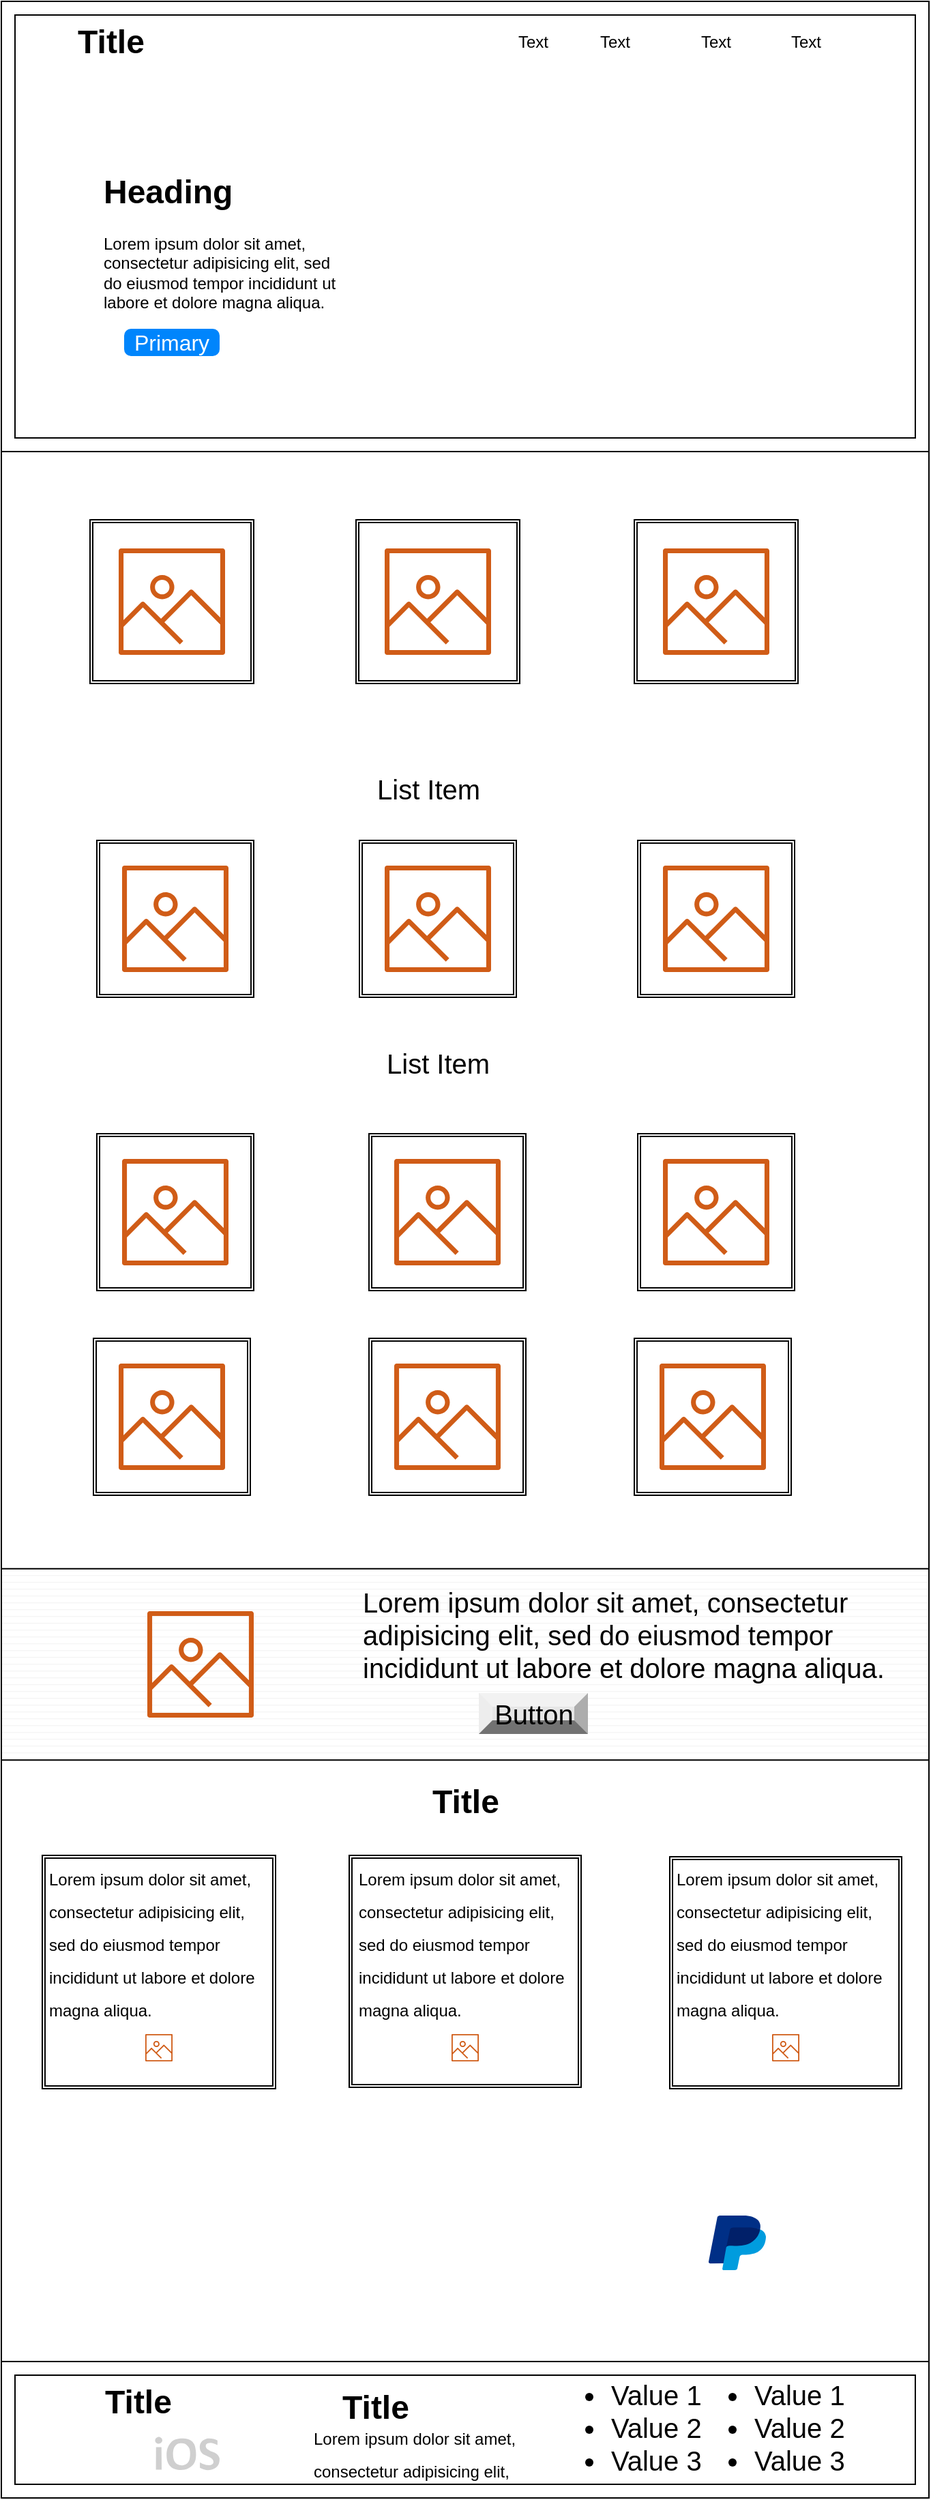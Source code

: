 <mxfile version="14.9.2" type="device"><diagram id="zPXH6E89FHanW-armGy-" name="Page-1"><mxGraphModel dx="1422" dy="780" grid="1" gridSize="10" guides="1" tooltips="1" connect="1" arrows="1" fold="1" page="1" pageScale="1" pageWidth="827" pageHeight="1169" math="0" shadow="0"><root><mxCell id="0"/><mxCell id="1" parent="0"/><mxCell id="Hv-YtT6lx3wf4nTHBlaE-1" value="" style="rounded=0;whiteSpace=wrap;html=1;" vertex="1" parent="1"><mxGeometry x="80" y="10" width="680" height="1830" as="geometry"/></mxCell><mxCell id="Hv-YtT6lx3wf4nTHBlaE-3" value="" style="verticalLabelPosition=bottom;verticalAlign=top;html=1;shape=mxgraph.basic.frame;dx=10;" vertex="1" parent="1"><mxGeometry x="80" y="10" width="680" height="330" as="geometry"/></mxCell><mxCell id="Hv-YtT6lx3wf4nTHBlaE-4" value="" style="shape=image;html=1;verticalAlign=top;verticalLabelPosition=bottom;labelBackgroundColor=#ffffff;imageAspect=0;aspect=fixed;image=https://cdn3.iconfinder.com/data/icons/linecons-free-vector-icons-pack/32/diamond-128.png;rotation=-15;" vertex="1" parent="1"><mxGeometry x="520" y="115.86" width="168" height="168" as="geometry"/></mxCell><mxCell id="Hv-YtT6lx3wf4nTHBlaE-6" value="Title" style="text;strokeColor=none;fillColor=none;html=1;fontSize=24;fontStyle=1;verticalAlign=middle;align=center;" vertex="1" parent="1"><mxGeometry x="110" y="20" width="100" height="40" as="geometry"/></mxCell><mxCell id="Hv-YtT6lx3wf4nTHBlaE-7" value="Text" style="text;html=1;strokeColor=none;fillColor=none;align=center;verticalAlign=middle;whiteSpace=wrap;rounded=0;" vertex="1" parent="1"><mxGeometry x="450" y="30" width="40" height="20" as="geometry"/></mxCell><mxCell id="Hv-YtT6lx3wf4nTHBlaE-8" value="Text" style="text;html=1;strokeColor=none;fillColor=none;align=center;verticalAlign=middle;whiteSpace=wrap;rounded=0;" vertex="1" parent="1"><mxGeometry x="510" y="30" width="40" height="20" as="geometry"/></mxCell><mxCell id="Hv-YtT6lx3wf4nTHBlaE-9" value="Text" style="text;html=1;strokeColor=none;fillColor=none;align=center;verticalAlign=middle;whiteSpace=wrap;rounded=0;" vertex="1" parent="1"><mxGeometry x="584" y="30" width="40" height="20" as="geometry"/></mxCell><mxCell id="Hv-YtT6lx3wf4nTHBlaE-10" value="Text" style="text;html=1;strokeColor=none;fillColor=none;align=center;verticalAlign=middle;whiteSpace=wrap;rounded=0;" vertex="1" parent="1"><mxGeometry x="650" y="30" width="40" height="20" as="geometry"/></mxCell><mxCell id="Hv-YtT6lx3wf4nTHBlaE-13" value="&lt;h1&gt;Heading&lt;/h1&gt;&lt;p&gt;Lorem ipsum dolor sit amet, consectetur adipisicing elit, sed do eiusmod tempor incididunt ut labore et dolore magna aliqua.&lt;/p&gt;" style="text;html=1;strokeColor=none;fillColor=none;spacing=5;spacingTop=-20;whiteSpace=wrap;overflow=hidden;rounded=0;" vertex="1" parent="1"><mxGeometry x="150" y="130" width="190" height="120" as="geometry"/></mxCell><mxCell id="Hv-YtT6lx3wf4nTHBlaE-14" value="" style="shape=image;html=1;verticalAlign=top;verticalLabelPosition=bottom;labelBackgroundColor=#ffffff;imageAspect=0;aspect=fixed;image=https://cdn1.iconfinder.com/data/icons/line-free/24/Shopping_bag-128.png" vertex="1" parent="1"><mxGeometry x="710" y="30" width="20" height="20" as="geometry"/></mxCell><mxCell id="Hv-YtT6lx3wf4nTHBlaE-15" value="Primary" style="html=1;shadow=0;dashed=0;shape=mxgraph.bootstrap.rrect;rSize=5;strokeColor=none;strokeWidth=1;fillColor=#0085FC;fontColor=#FFFFFF;whiteSpace=wrap;align=center;verticalAlign=middle;spacingLeft=0;fontStyle=0;fontSize=16;spacing=5;" vertex="1" parent="1"><mxGeometry x="170" y="250" width="70" height="20" as="geometry"/></mxCell><mxCell id="Hv-YtT6lx3wf4nTHBlaE-17" value="" style="shape=ext;double=1;rounded=0;whiteSpace=wrap;html=1;" vertex="1" parent="1"><mxGeometry x="145" y="390" width="120" height="120" as="geometry"/></mxCell><mxCell id="Hv-YtT6lx3wf4nTHBlaE-18" value="" style="shape=ext;double=1;rounded=0;whiteSpace=wrap;html=1;" vertex="1" parent="1"><mxGeometry x="340" y="390" width="120" height="120" as="geometry"/></mxCell><mxCell id="Hv-YtT6lx3wf4nTHBlaE-19" value="" style="shape=ext;double=1;rounded=0;whiteSpace=wrap;html=1;" vertex="1" parent="1"><mxGeometry x="544" y="390" width="120" height="120" as="geometry"/></mxCell><mxCell id="Hv-YtT6lx3wf4nTHBlaE-20" value="" style="outlineConnect=0;fontColor=#232F3E;gradientColor=none;fillColor=#D05C17;strokeColor=none;dashed=0;verticalLabelPosition=bottom;verticalAlign=top;align=center;html=1;fontSize=12;fontStyle=0;aspect=fixed;pointerEvents=1;shape=mxgraph.aws4.container_registry_image;" vertex="1" parent="1"><mxGeometry x="166" y="411" width="78" height="78" as="geometry"/></mxCell><mxCell id="Hv-YtT6lx3wf4nTHBlaE-21" value="" style="outlineConnect=0;fontColor=#232F3E;gradientColor=none;fillColor=#D05C17;strokeColor=none;dashed=0;verticalLabelPosition=bottom;verticalAlign=top;align=center;html=1;fontSize=12;fontStyle=0;aspect=fixed;pointerEvents=1;shape=mxgraph.aws4.container_registry_image;" vertex="1" parent="1"><mxGeometry x="361" y="411" width="78" height="78" as="geometry"/></mxCell><mxCell id="Hv-YtT6lx3wf4nTHBlaE-22" value="" style="outlineConnect=0;fontColor=#232F3E;gradientColor=none;fillColor=#D05C17;strokeColor=none;dashed=0;verticalLabelPosition=bottom;verticalAlign=top;align=center;html=1;fontSize=12;fontStyle=0;aspect=fixed;pointerEvents=1;shape=mxgraph.aws4.container_registry_image;" vertex="1" parent="1"><mxGeometry x="565" y="411" width="78" height="78" as="geometry"/></mxCell><mxCell id="Hv-YtT6lx3wf4nTHBlaE-24" value="List Item" style="text;strokeColor=none;fillColor=none;align=left;verticalAlign=top;spacingLeft=4;spacingRight=4;overflow=hidden;rotatable=0;points=[[0,0.5],[1,0.5]];portConstraint=eastwest;fontSize=20;" vertex="1" parent="1"><mxGeometry x="349.5" y="569" width="101" height="31" as="geometry"/></mxCell><mxCell id="Hv-YtT6lx3wf4nTHBlaE-25" value="" style="shape=ext;double=1;whiteSpace=wrap;html=1;aspect=fixed;fontSize=20;" vertex="1" parent="1"><mxGeometry x="150" y="625" width="115" height="115" as="geometry"/></mxCell><mxCell id="Hv-YtT6lx3wf4nTHBlaE-27" value="" style="shape=ext;double=1;whiteSpace=wrap;html=1;aspect=fixed;fontSize=20;" vertex="1" parent="1"><mxGeometry x="342.5" y="625" width="115" height="115" as="geometry"/></mxCell><mxCell id="Hv-YtT6lx3wf4nTHBlaE-28" value="" style="shape=ext;double=1;whiteSpace=wrap;html=1;aspect=fixed;fontSize=20;" vertex="1" parent="1"><mxGeometry x="546.5" y="625" width="115" height="115" as="geometry"/></mxCell><mxCell id="Hv-YtT6lx3wf4nTHBlaE-29" value="" style="shape=ext;double=1;whiteSpace=wrap;html=1;aspect=fixed;fontSize=20;" vertex="1" parent="1"><mxGeometry x="150" y="840" width="115" height="115" as="geometry"/></mxCell><mxCell id="Hv-YtT6lx3wf4nTHBlaE-30" value="" style="shape=ext;double=1;whiteSpace=wrap;html=1;aspect=fixed;fontSize=20;" vertex="1" parent="1"><mxGeometry x="349.5" y="840" width="115" height="115" as="geometry"/></mxCell><mxCell id="Hv-YtT6lx3wf4nTHBlaE-31" value="" style="shape=ext;double=1;whiteSpace=wrap;html=1;aspect=fixed;fontSize=20;" vertex="1" parent="1"><mxGeometry x="546.5" y="840" width="115" height="115" as="geometry"/></mxCell><mxCell id="Hv-YtT6lx3wf4nTHBlaE-32" value="" style="outlineConnect=0;fontColor=#232F3E;gradientColor=none;fillColor=#D05C17;strokeColor=none;dashed=0;verticalLabelPosition=bottom;verticalAlign=top;align=center;html=1;fontSize=12;fontStyle=0;aspect=fixed;pointerEvents=1;shape=mxgraph.aws4.container_registry_image;" vertex="1" parent="1"><mxGeometry x="168.5" y="643.5" width="78" height="78" as="geometry"/></mxCell><mxCell id="Hv-YtT6lx3wf4nTHBlaE-33" value="" style="outlineConnect=0;fontColor=#232F3E;gradientColor=none;fillColor=#D05C17;strokeColor=none;dashed=0;verticalLabelPosition=bottom;verticalAlign=top;align=center;html=1;fontSize=12;fontStyle=0;aspect=fixed;pointerEvents=1;shape=mxgraph.aws4.container_registry_image;" vertex="1" parent="1"><mxGeometry x="361" y="643.5" width="78" height="78" as="geometry"/></mxCell><mxCell id="Hv-YtT6lx3wf4nTHBlaE-34" value="" style="outlineConnect=0;fontColor=#232F3E;gradientColor=none;fillColor=#D05C17;strokeColor=none;dashed=0;verticalLabelPosition=bottom;verticalAlign=top;align=center;html=1;fontSize=12;fontStyle=0;aspect=fixed;pointerEvents=1;shape=mxgraph.aws4.container_registry_image;" vertex="1" parent="1"><mxGeometry x="565" y="643.5" width="78" height="78" as="geometry"/></mxCell><mxCell id="Hv-YtT6lx3wf4nTHBlaE-35" value="" style="outlineConnect=0;fontColor=#232F3E;gradientColor=none;fillColor=#D05C17;strokeColor=none;dashed=0;verticalLabelPosition=bottom;verticalAlign=top;align=center;html=1;fontSize=12;fontStyle=0;aspect=fixed;pointerEvents=1;shape=mxgraph.aws4.container_registry_image;" vertex="1" parent="1"><mxGeometry x="168.5" y="858.5" width="78" height="78" as="geometry"/></mxCell><mxCell id="Hv-YtT6lx3wf4nTHBlaE-36" value="" style="outlineConnect=0;fontColor=#232F3E;gradientColor=none;fillColor=#D05C17;strokeColor=none;dashed=0;verticalLabelPosition=bottom;verticalAlign=top;align=center;html=1;fontSize=12;fontStyle=0;aspect=fixed;pointerEvents=1;shape=mxgraph.aws4.container_registry_image;" vertex="1" parent="1"><mxGeometry x="368" y="858.5" width="78" height="78" as="geometry"/></mxCell><mxCell id="Hv-YtT6lx3wf4nTHBlaE-37" value="" style="outlineConnect=0;fontColor=#232F3E;gradientColor=none;fillColor=#D05C17;strokeColor=none;dashed=0;verticalLabelPosition=bottom;verticalAlign=top;align=center;html=1;fontSize=12;fontStyle=0;aspect=fixed;pointerEvents=1;shape=mxgraph.aws4.container_registry_image;" vertex="1" parent="1"><mxGeometry x="565" y="858.5" width="78" height="78" as="geometry"/></mxCell><mxCell id="Hv-YtT6lx3wf4nTHBlaE-39" value="List Item" style="text;strokeColor=none;fillColor=none;align=left;verticalAlign=top;spacingLeft=4;spacingRight=4;overflow=hidden;rotatable=0;points=[[0,0.5],[1,0.5]];portConstraint=eastwest;fontSize=20;" vertex="1" parent="1"><mxGeometry x="356.5" y="770" width="101" height="31" as="geometry"/></mxCell><mxCell id="Hv-YtT6lx3wf4nTHBlaE-40" value="" style="shape=ext;double=1;whiteSpace=wrap;html=1;aspect=fixed;fontSize=20;" vertex="1" parent="1"><mxGeometry x="147.5" y="990" width="115" height="115" as="geometry"/></mxCell><mxCell id="Hv-YtT6lx3wf4nTHBlaE-41" value="" style="shape=ext;double=1;whiteSpace=wrap;html=1;aspect=fixed;fontSize=20;" vertex="1" parent="1"><mxGeometry x="349.5" y="990" width="115" height="115" as="geometry"/></mxCell><mxCell id="Hv-YtT6lx3wf4nTHBlaE-42" value="" style="shape=ext;double=1;whiteSpace=wrap;html=1;aspect=fixed;fontSize=20;" vertex="1" parent="1"><mxGeometry x="544" y="990" width="115" height="115" as="geometry"/></mxCell><mxCell id="Hv-YtT6lx3wf4nTHBlaE-43" value="" style="outlineConnect=0;fontColor=#232F3E;gradientColor=none;fillColor=#D05C17;strokeColor=none;dashed=0;verticalLabelPosition=bottom;verticalAlign=top;align=center;html=1;fontSize=12;fontStyle=0;aspect=fixed;pointerEvents=1;shape=mxgraph.aws4.container_registry_image;" vertex="1" parent="1"><mxGeometry x="166" y="1008.5" width="78" height="78" as="geometry"/></mxCell><mxCell id="Hv-YtT6lx3wf4nTHBlaE-44" value="" style="outlineConnect=0;fontColor=#232F3E;gradientColor=none;fillColor=#D05C17;strokeColor=none;dashed=0;verticalLabelPosition=bottom;verticalAlign=top;align=center;html=1;fontSize=12;fontStyle=0;aspect=fixed;pointerEvents=1;shape=mxgraph.aws4.container_registry_image;" vertex="1" parent="1"><mxGeometry x="368" y="1008.5" width="78" height="78" as="geometry"/></mxCell><mxCell id="Hv-YtT6lx3wf4nTHBlaE-45" value="" style="outlineConnect=0;fontColor=#232F3E;gradientColor=none;fillColor=#D05C17;strokeColor=none;dashed=0;verticalLabelPosition=bottom;verticalAlign=top;align=center;html=1;fontSize=12;fontStyle=0;aspect=fixed;pointerEvents=1;shape=mxgraph.aws4.container_registry_image;" vertex="1" parent="1"><mxGeometry x="562.5" y="1008.5" width="78" height="78" as="geometry"/></mxCell><mxCell id="Hv-YtT6lx3wf4nTHBlaE-46" value="" style="verticalLabelPosition=bottom;verticalAlign=top;html=1;shape=mxgraph.basic.patternFillRect;fillStyle=hor;step=5;fillStrokeWidth=0.2;fillStrokeColor=#dddddd;fontSize=20;rotation=0;" vertex="1" parent="1"><mxGeometry x="80" y="1158.87" width="680" height="140.25" as="geometry"/></mxCell><mxCell id="Hv-YtT6lx3wf4nTHBlaE-47" value="" style="outlineConnect=0;fontColor=#232F3E;gradientColor=none;fillColor=#D05C17;strokeColor=none;dashed=0;verticalLabelPosition=bottom;verticalAlign=top;align=center;html=1;fontSize=12;fontStyle=0;aspect=fixed;pointerEvents=1;shape=mxgraph.aws4.container_registry_image;" vertex="1" parent="1"><mxGeometry x="187" y="1190" width="78" height="78" as="geometry"/></mxCell><mxCell id="Hv-YtT6lx3wf4nTHBlaE-48" value="&lt;h1&gt;&lt;br&gt;&lt;/h1&gt;&lt;p&gt;&lt;font style=&quot;font-size: 20px&quot;&gt;Lorem ipsum dolor sit amet, consectetur adipisicing elit, sed do eiusmod tempor incididunt ut labore et dolore magna aliqua.&lt;/font&gt;&lt;/p&gt;" style="text;html=1;strokeColor=none;fillColor=none;spacing=5;spacingTop=-20;whiteSpace=wrap;overflow=hidden;rounded=0;fontSize=20;" vertex="1" parent="1"><mxGeometry x="340" y="1080" width="420" height="220" as="geometry"/></mxCell><mxCell id="Hv-YtT6lx3wf4nTHBlaE-49" value="Button" style="labelPosition=center;verticalLabelPosition=middle;align=center;html=1;shape=mxgraph.basic.shaded_button;dx=10;fillColor=#E6E6E6;strokeColor=none;fontSize=20;" vertex="1" parent="1"><mxGeometry x="430" y="1250" width="80" height="30" as="geometry"/></mxCell><mxCell id="Hv-YtT6lx3wf4nTHBlaE-51" value="Title" style="text;strokeColor=none;fillColor=none;html=1;fontSize=24;fontStyle=1;verticalAlign=middle;align=center;" vertex="1" parent="1"><mxGeometry x="370" y="1310" width="100" height="40" as="geometry"/></mxCell><mxCell id="Hv-YtT6lx3wf4nTHBlaE-52" value="" style="shape=ext;double=1;whiteSpace=wrap;html=1;aspect=fixed;fontSize=20;" vertex="1" parent="1"><mxGeometry x="110" y="1369" width="171" height="171" as="geometry"/></mxCell><mxCell id="Hv-YtT6lx3wf4nTHBlaE-53" value="" style="shape=ext;double=1;whiteSpace=wrap;html=1;aspect=fixed;fontSize=20;" vertex="1" parent="1"><mxGeometry x="335" y="1369" width="170" height="170" as="geometry"/></mxCell><mxCell id="Hv-YtT6lx3wf4nTHBlaE-54" value="" style="shape=ext;double=1;whiteSpace=wrap;html=1;aspect=fixed;fontSize=20;" vertex="1" parent="1"><mxGeometry x="570" y="1370" width="170" height="170" as="geometry"/></mxCell><mxCell id="Hv-YtT6lx3wf4nTHBlaE-56" value="" style="outlineConnect=0;fontColor=#232F3E;gradientColor=none;fillColor=#D05C17;strokeColor=none;dashed=0;verticalLabelPosition=bottom;verticalAlign=top;align=center;html=1;fontSize=12;fontStyle=0;aspect=fixed;pointerEvents=1;shape=mxgraph.aws4.container_registry_image;" vertex="1" parent="1"><mxGeometry x="185.5" y="1500" width="20" height="20" as="geometry"/></mxCell><mxCell id="Hv-YtT6lx3wf4nTHBlaE-57" value="" style="outlineConnect=0;fontColor=#232F3E;gradientColor=none;fillColor=#D05C17;strokeColor=none;dashed=0;verticalLabelPosition=bottom;verticalAlign=top;align=center;html=1;fontSize=12;fontStyle=0;aspect=fixed;pointerEvents=1;shape=mxgraph.aws4.container_registry_image;" vertex="1" parent="1"><mxGeometry x="410" y="1500" width="20" height="20" as="geometry"/></mxCell><mxCell id="Hv-YtT6lx3wf4nTHBlaE-58" value="" style="outlineConnect=0;fontColor=#232F3E;gradientColor=none;fillColor=#D05C17;strokeColor=none;dashed=0;verticalLabelPosition=bottom;verticalAlign=top;align=center;html=1;fontSize=12;fontStyle=0;aspect=fixed;pointerEvents=1;shape=mxgraph.aws4.container_registry_image;" vertex="1" parent="1"><mxGeometry x="645" y="1500" width="20" height="20" as="geometry"/></mxCell><mxCell id="Hv-YtT6lx3wf4nTHBlaE-60" value="&lt;h1&gt;&lt;br&gt;&lt;/h1&gt;&lt;p&gt;&lt;font style=&quot;font-size: 12px&quot;&gt;Lorem ipsum dolor sit amet, consectetur adipisicing elit, sed do eiusmod tempor incididunt ut labore et dolore magna aliqua.&lt;/font&gt;&lt;/p&gt;" style="text;html=1;strokeColor=none;fillColor=none;spacing=5;spacingTop=-20;whiteSpace=wrap;overflow=hidden;rounded=0;fontSize=20;" vertex="1" parent="1"><mxGeometry x="110" y="1280" width="173.5" height="210" as="geometry"/></mxCell><mxCell id="Hv-YtT6lx3wf4nTHBlaE-61" value="&lt;h1&gt;&lt;br&gt;&lt;/h1&gt;&lt;p&gt;&lt;font style=&quot;font-size: 12px&quot;&gt;Lorem ipsum dolor sit amet, consectetur adipisicing elit, sed do eiusmod tempor incididunt ut labore et dolore magna aliqua.&lt;/font&gt;&lt;/p&gt;" style="text;html=1;strokeColor=none;fillColor=none;spacing=5;spacingTop=-20;whiteSpace=wrap;overflow=hidden;rounded=0;fontSize=20;" vertex="1" parent="1"><mxGeometry x="336.5" y="1280" width="173.5" height="210" as="geometry"/></mxCell><mxCell id="Hv-YtT6lx3wf4nTHBlaE-62" value="&lt;h1&gt;&lt;br&gt;&lt;/h1&gt;&lt;p&gt;&lt;font style=&quot;font-size: 12px&quot;&gt;Lorem ipsum dolor sit amet, consectetur adipisicing elit, sed do eiusmod tempor incididunt ut labore et dolore magna aliqua.&lt;/font&gt;&lt;/p&gt;" style="text;html=1;strokeColor=none;fillColor=none;spacing=5;spacingTop=-20;whiteSpace=wrap;overflow=hidden;rounded=0;fontSize=20;" vertex="1" parent="1"><mxGeometry x="570" y="1280" width="173.5" height="210" as="geometry"/></mxCell><mxCell id="Hv-YtT6lx3wf4nTHBlaE-76" value="" style="verticalLabelPosition=bottom;verticalAlign=top;html=1;shape=mxgraph.basic.frame;dx=10;fontSize=20;" vertex="1" parent="1"><mxGeometry x="80" y="1740" width="680" height="100" as="geometry"/></mxCell><mxCell id="Hv-YtT6lx3wf4nTHBlaE-78" value="&lt;ul&gt;&lt;li&gt;Value 1&lt;/li&gt;&lt;li&gt;Value 2&lt;/li&gt;&lt;li&gt;Value 3&lt;/li&gt;&lt;/ul&gt;" style="text;strokeColor=none;fillColor=none;html=1;whiteSpace=wrap;verticalAlign=middle;overflow=hidden;fontSize=20;" vertex="1" parent="1"><mxGeometry x="590" y="1730" width="130" height="100" as="geometry"/></mxCell><mxCell id="Hv-YtT6lx3wf4nTHBlaE-79" value="&lt;ul&gt;&lt;li&gt;Value 1&lt;/li&gt;&lt;li&gt;Value 2&lt;/li&gt;&lt;li&gt;Value 3&lt;/li&gt;&lt;/ul&gt;" style="text;strokeColor=none;fillColor=none;html=1;whiteSpace=wrap;verticalAlign=middle;overflow=hidden;fontSize=20;" vertex="1" parent="1"><mxGeometry x="485" y="1730" width="130" height="100" as="geometry"/></mxCell><mxCell id="Hv-YtT6lx3wf4nTHBlaE-80" value="Title" style="text;strokeColor=none;fillColor=none;html=1;fontSize=24;fontStyle=1;verticalAlign=middle;align=center;" vertex="1" parent="1"><mxGeometry x="130" y="1750" width="100" height="40" as="geometry"/></mxCell><mxCell id="Hv-YtT6lx3wf4nTHBlaE-81" value="" style="dashed=0;outlineConnect=0;html=1;align=center;labelPosition=center;verticalLabelPosition=bottom;verticalAlign=top;shape=mxgraph.weblogos.paypal;fontSize=20;" vertex="1" parent="1"><mxGeometry x="598.3" y="1633" width="42.2" height="40" as="geometry"/></mxCell><mxCell id="Hv-YtT6lx3wf4nTHBlaE-82" value="" style="shape=image;html=1;verticalAlign=top;verticalLabelPosition=bottom;labelBackgroundColor=#ffffff;imageAspect=0;aspect=fixed;image=https://cdn4.iconfinder.com/data/icons/logos-and-brands/512/230_Nike_logo-128.png;fontSize=20;" vertex="1" parent="1"><mxGeometry x="320" y="1619" width="68" height="68" as="geometry"/></mxCell><mxCell id="Hv-YtT6lx3wf4nTHBlaE-83" value="" style="shape=image;html=1;verticalAlign=top;verticalLabelPosition=bottom;labelBackgroundColor=#ffffff;imageAspect=0;aspect=fixed;image=https://cdn4.iconfinder.com/data/icons/iconsimple-logotypes/512/apple-128.png;fontSize=20;" vertex="1" parent="1"><mxGeometry x="212.5" y="1636" width="34" height="34" as="geometry"/></mxCell><mxCell id="Hv-YtT6lx3wf4nTHBlaE-84" value="" style="shape=image;html=1;verticalAlign=top;verticalLabelPosition=bottom;labelBackgroundColor=#ffffff;imageAspect=0;aspect=fixed;image=https://cdn4.iconfinder.com/data/icons/flat-brand-logo-2/512/cocacola-128.png;fontSize=20;" vertex="1" parent="1"><mxGeometry x="457.5" y="1613" width="80" height="80" as="geometry"/></mxCell><mxCell id="Hv-YtT6lx3wf4nTHBlaE-86" value="" style="shape=image;html=1;verticalAlign=top;verticalLabelPosition=bottom;labelBackgroundColor=#ffffff;imageAspect=0;aspect=fixed;image=https://cdn3.iconfinder.com/data/icons/logos-brands-3/24/logo_brand_brands_logos_playstore_google-128.png;fontSize=20;" vertex="1" parent="1"><mxGeometry x="157" y="1790" width="30" height="30" as="geometry"/></mxCell><mxCell id="Hv-YtT6lx3wf4nTHBlaE-87" value="" style="dashed=0;outlineConnect=0;html=1;align=center;labelPosition=center;verticalLabelPosition=bottom;verticalAlign=top;shape=mxgraph.weblogos.ios;fillColor=#695D5D;gradientColor=#100E0E;fontSize=20;" vertex="1" parent="1"><mxGeometry x="192.7" y="1795.3" width="47.3" height="24.7" as="geometry"/></mxCell><mxCell id="Hv-YtT6lx3wf4nTHBlaE-88" value="Title" style="text;strokeColor=none;fillColor=none;html=1;fontSize=24;fontStyle=1;verticalAlign=middle;align=center;" vertex="1" parent="1"><mxGeometry x="304" y="1754" width="100" height="40" as="geometry"/></mxCell><mxCell id="Hv-YtT6lx3wf4nTHBlaE-89" value="&lt;h1&gt;&lt;br&gt;&lt;/h1&gt;&lt;p&gt;&lt;font style=&quot;font-size: 12px&quot;&gt;Lorem ipsum dolor sit amet, consectetur adipisicing elit, sed do eiusmod tempor incididunt ut labore et dolore magna aliqua.&lt;/font&gt;&lt;/p&gt;" style="text;html=1;strokeColor=none;fillColor=none;spacing=5;spacingTop=-20;whiteSpace=wrap;overflow=hidden;rounded=0;fontSize=20;" vertex="1" parent="1"><mxGeometry x="304" y="1690" width="166" height="140" as="geometry"/></mxCell></root></mxGraphModel></diagram></mxfile>